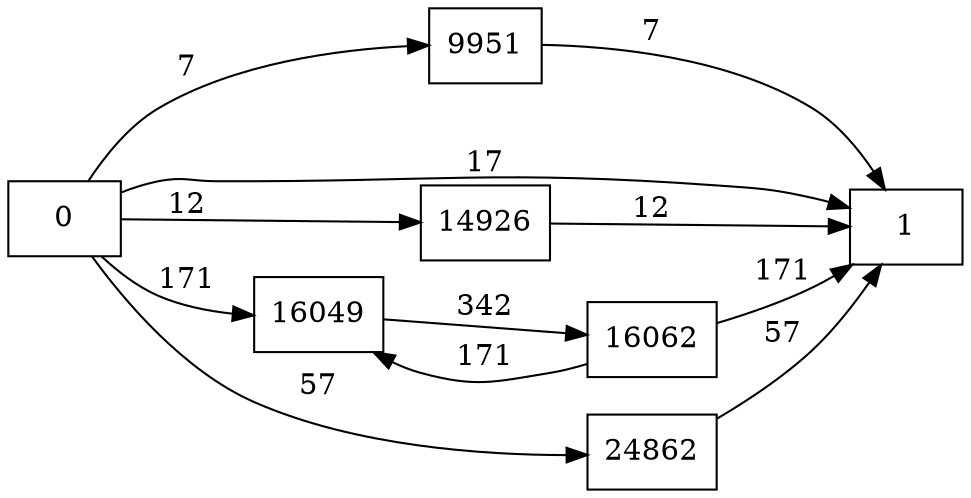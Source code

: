 digraph {
	graph [rankdir=LR]
	node [shape=rectangle]
	9951 -> 1 [label=7]
	14926 -> 1 [label=12]
	16049 -> 16062 [label=342]
	16062 -> 16049 [label=171]
	16062 -> 1 [label=171]
	24862 -> 1 [label=57]
	0 -> 1 [label=17]
	0 -> 9951 [label=7]
	0 -> 14926 [label=12]
	0 -> 16049 [label=171]
	0 -> 24862 [label=57]
}
